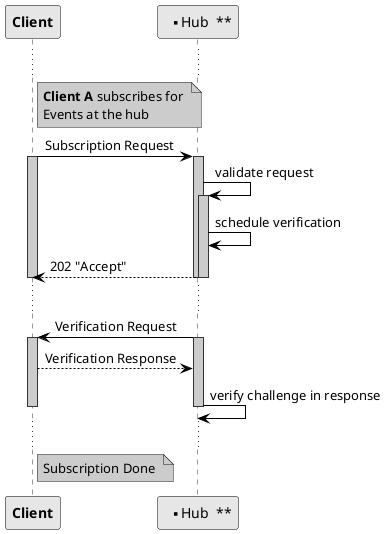 @startuml
skinparam monochrome true

skinparam sequence {
	ArrowColor #000
	ActorBorderColor #000
	NoteBorderColor #000
	ParticipantBorderColor #000
	LifeLineBorderColor #333
	LifeLineBackgroundColor #CCC
}

participant "**Client**" as Client #E6E6E6
participant "**  Hub  **" as Hub #E6E6E6


...
note right of Client #CCC
	**Client A** subscribes for 
	Events at the hub 
end note

Client -> Hub : Subscription Request
activate Hub
activate Client
Hub -> Hub: validate request
activate Hub
Hub -> Hub: schedule verification
Client <-- Hub : 202 "Accept"
deactivate Hub
deactivate Client
deactivate Hub
...
Client <- Hub: Verification Request
activate Hub
activate Client
Client --> Hub: Verification Response
Hub -> Hub: verify challenge in response
deactivate Client
deactivate Hub
...
note right of Client #CCC
	Subscription Done 
end note

@enduml
